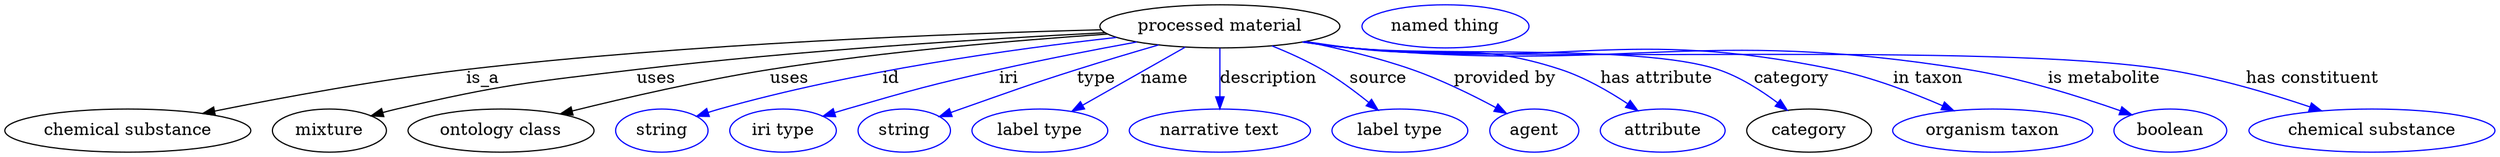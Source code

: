 digraph {
	graph [bb="0,0,2074.4,123"];
	node [label="\N"];
	"processed material"	 [height=0.5,
		label="processed material",
		pos="1012.7,105",
		width=2.7803];
	"chemical substance"	 [height=0.5,
		pos="102.69,18",
		width=2.8525];
	"processed material" -> "chemical substance"	 [label=is_a,
		lp="395.69,61.5",
		pos="e,166.9,32.075 912.9,103.12 788.23,99.892 568.54,91.321 381.69,69 311.7,60.639 232.74,45.681 176.73,34.119"];
	mixture	 [height=0.5,
		pos="270.69,18",
		width=1.3179];
	"processed material" -> mixture	 [label=uses,
		lp="543.19,61.5",
		pos="e,306.05,30.019 915.62,100.4 817.34,95.13 661.1,85.089 526.69,69 437.67,58.344 414.88,56.884 327.69,36 323.83,35.075 319.85,34.023 \
315.87,32.905"];
	"ontology class"	 [height=0.5,
		pos="413.69,18",
		width=2.1484];
	"processed material" -> "ontology class"	 [label=uses,
		lp="654.19,61.5",
		pos="e,464.93,31.636 917.48,99.243 841.42,93.831 732.29,84.245 637.69,69 582.05,60.033 519.58,45.425 474.78,34.137"];
	id	 [color=blue,
		height=0.5,
		label=string,
		pos="547.69,18",
		width=1.0652];
	"processed material" -> id	 [color=blue,
		label=id,
		lp="738.69,61.5",
		pos="e,576.91,29.738 923.85,96.599 838.46,87.058 706.43,68.435 595.69,36 592.71,35.128 589.65,34.159 586.59,33.136",
		style=solid];
	iri	 [color=blue,
		height=0.5,
		label="iri type",
		pos="648.69,18",
		width=1.2277];
	"processed material" -> iri	 [color=blue,
		label=iri,
		lp="836.69,61.5",
		pos="e,682.57,29.672 941.7,92.19 907.44,85.734 865.82,77.485 828.69,69 772.26,56.103 758.18,52.495 702.69,36 699.32,34.998 695.84,33.927 \
692.36,32.825",
		style=solid];
	type	 [color=blue,
		height=0.5,
		label=string,
		pos="749.69,18",
		width=1.0652];
	"processed material" -> type	 [color=blue,
		label=type,
		lp="909.69,61.5",
		pos="e,779.21,29.501 960.44,89.613 939.62,83.373 915.47,75.998 893.69,69 850.34,55.072 839.52,51.479 796.69,36 794.12,35.071 791.48,34.101 \
788.82,33.113",
		style=solid];
	name	 [color=blue,
		height=0.5,
		label="label type",
		pos="862.69,18",
		width=1.5707];
	"processed material" -> name	 [color=blue,
		label=name,
		lp="966.69,61.5",
		pos="e,890.11,33.902 982.7,87.603 958.53,73.586 924.47,53.831 898.81,38.946",
		style=solid];
	description	 [color=blue,
		height=0.5,
		label="narrative text",
		pos="1012.7,18",
		width=2.0943];
	"processed material" -> description	 [color=blue,
		label=description,
		lp="1053.7,61.5",
		pos="e,1012.7,36.003 1012.7,86.974 1012.7,75.192 1012.7,59.561 1012.7,46.158",
		style=solid];
	source	 [color=blue,
		height=0.5,
		label="label type",
		pos="1162.7,18",
		width=1.5707];
	"processed material" -> source	 [color=blue,
		label=source,
		lp="1144.2,61.5",
		pos="e,1144.1,35.099 1058,88.766 1071.5,83.223 1086,76.505 1098.7,69 1111.9,61.194 1125.3,50.916 1136.4,41.633",
		style=solid];
	"provided by"	 [color=blue,
		height=0.5,
		label=agent,
		pos="1274.7,18",
		width=1.0291];
	"processed material" -> "provided by"	 [color=blue,
		label="provided by",
		lp="1250.2,61.5",
		pos="e,1250.7,32.089 1085.4,92.514 1113.2,86.75 1144.8,78.944 1172.7,69 1196.7,60.448 1222.3,47.614 1241.9,36.961",
		style=solid];
	"has attribute"	 [color=blue,
		height=0.5,
		label=attribute,
		pos="1381.7,18",
		width=1.4443];
	"processed material" -> "has attribute"	 [color=blue,
		label="has attribute",
		lp="1376.7,61.5",
		pos="e,1360.3,34.493 1084.7,92.468 1097,90.508 1109.7,88.603 1121.7,87 1199.2,76.626 1222.5,93.704 1296.7,69 1316.4,62.44 1336.4,50.734 \
1352.1,40.191",
		style=solid];
	category	 [height=0.5,
		pos="1503.7,18",
		width=1.4443];
	"processed material" -> category	 [color=blue,
		label=category,
		lp="1489.7,61.5",
		pos="e,1484.9,34.798 1083.5,92.203 1096.2,90.225 1109.3,88.384 1121.7,87 1189.4,79.44 1363.1,90.744 1427.7,69 1445.5,62.993 1463.1,51.631 \
1476.9,41.152",
		style=solid];
	"in taxon"	 [color=blue,
		height=0.5,
		label="organism taxon",
		pos="1656.7,18",
		width=2.3109];
	"processed material" -> "in taxon"	 [color=blue,
		label="in taxon",
		lp="1603.7,61.5",
		pos="e,1623.2,34.578 1082.9,92.146 1095.8,90.149 1109.1,88.315 1121.7,87 1300.5,68.325 1349.8,106.1 1525.7,69 1556.2,62.568 1588.8,49.864 \
1613.9,38.746",
		style=solid];
	"is metabolite"	 [color=blue,
		height=0.5,
		label=boolean,
		pos="1804.7,18",
		width=1.2999];
	"processed material" -> "is metabolite"	 [color=blue,
		label="is metabolite",
		lp="1745.7,61.5",
		pos="e,1771.8,30.844 1082.6,92.091 1095.5,90.087 1109,88.264 1121.7,87 1349.6,64.295 1410.6,105.65 1636.7,69 1680.5,61.896 1728.8,46.371 \
1762.4,34.305",
		style=solid];
	"has constituent"	 [color=blue,
		height=0.5,
		label="chemical substance",
		pos="1971.7,18",
		width=2.8525];
	"processed material" -> "has constituent"	 [color=blue,
		label="has constituent",
		lp="1915.7,61.5",
		pos="e,1927.5,34.327 1082.3,92.05 1095.3,90.036 1108.9,88.221 1121.7,87 1271.1,72.742 1648.4,92.183 1796.7,69 1838.1,62.525 1883.5,49.102 \
1917.7,37.652",
		style=solid];
	"named thing_category"	 [color=blue,
		height=0.5,
		label="named thing",
		pos="1200.7,105",
		width=1.9318];
}
